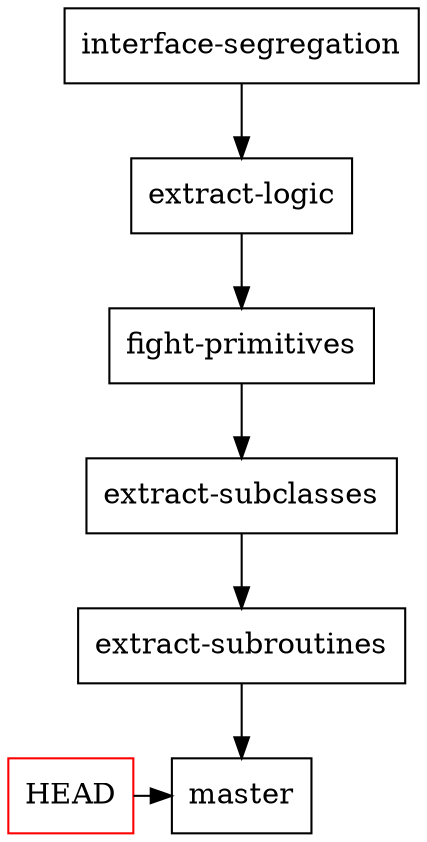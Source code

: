 digraph {
    node [shape=box]
    M[label="master"]; # new requirement: Pause Indication disables handling of timeout event.
    ES[label="extract-subroutines"]; # new requirement: BUG! SnakeController receives new FoodInd/Resp at invalid position! This is related only to m_mapDimension, so there are some extractible classes (SOLID: Single Responsibility)
    EC[label="extract-subclasses"]; # new requirement: Our beloved collegues from Moscow have deployed new, shiny Position and Dimension classes that have some nice features... and more important -- designated as incoming standard of in/out SnakeController communication! Scalar values are prone to errors and meaningless on their own. Fighting primitives is one step towards semantic programming - express programmer thought instead of obscured bitshift calculations.
    FP[label="fight-primitives"]; # new requirement: Client want to receive ScoreInd with value of current snake length! (GRASP: Information Expert)
    EL[label="extract-logic"]; # new requirement: Torus World. 'T' in config instead of 'W'. New tests are initialy disabled, old tests remain valid. (SOLID: Interface Segregation)
    IS[label="interface-segregation"]; # this is final step, evaluate now
    HEAD[label="HEAD", color="red"];

    IS -> EL -> FP -> EC -> ES -> M;
    HEAD -> M
	{ rank=same; HEAD M }
}
